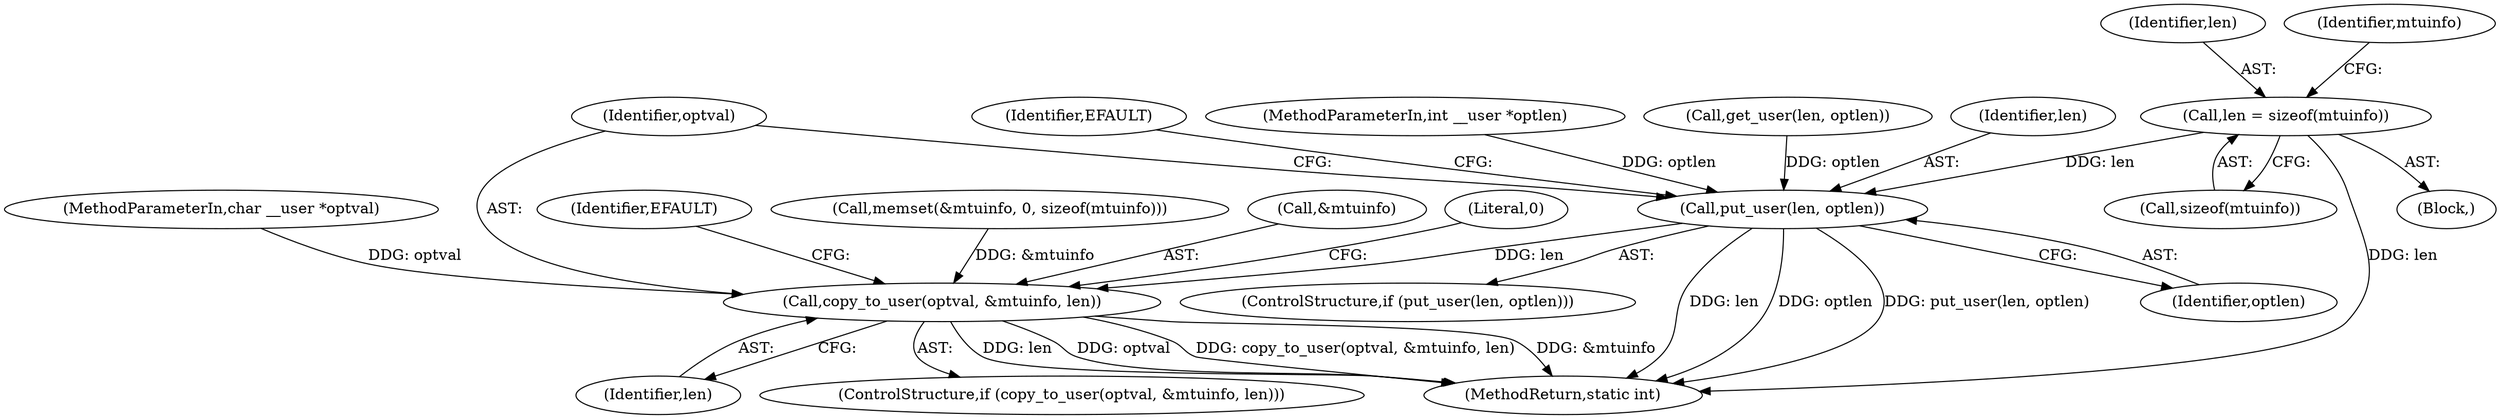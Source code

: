 digraph "0_linux_45f6fad84cc305103b28d73482b344d7f5b76f39_10@API" {
"1000710" [label="(Call,len = sizeof(mtuinfo))"];
"1000743" [label="(Call,put_user(len, optlen))"];
"1000750" [label="(Call,copy_to_user(optval, &mtuinfo, len))"];
"1000742" [label="(ControlStructure,if (put_user(len, optlen)))"];
"1000754" [label="(Identifier,len)"];
"1000757" [label="(Identifier,EFAULT)"];
"1000759" [label="(Literal,0)"];
"1000710" [label="(Call,len = sizeof(mtuinfo))"];
"1000106" [label="(MethodParameterIn,char __user *optval)"];
"1000751" [label="(Identifier,optval)"];
"1000743" [label="(Call,put_user(len, optlen))"];
"1000749" [label="(ControlStructure,if (copy_to_user(optval, &mtuinfo, len)))"];
"1000748" [label="(Identifier,EFAULT)"];
"1000750" [label="(Call,copy_to_user(optval, &mtuinfo, len))"];
"1000712" [label="(Call,sizeof(mtuinfo))"];
"1001039" [label="(MethodReturn,static int)"];
"1000107" [label="(MethodParameterIn,int __user *optlen)"];
"1000745" [label="(Identifier,optlen)"];
"1000711" [label="(Identifier,len)"];
"1000714" [label="(Call,memset(&mtuinfo, 0, sizeof(mtuinfo)))"];
"1000699" [label="(Block,)"];
"1000716" [label="(Identifier,mtuinfo)"];
"1000752" [label="(Call,&mtuinfo)"];
"1000127" [label="(Call,get_user(len, optlen))"];
"1000744" [label="(Identifier,len)"];
"1000710" -> "1000699"  [label="AST: "];
"1000710" -> "1000712"  [label="CFG: "];
"1000711" -> "1000710"  [label="AST: "];
"1000712" -> "1000710"  [label="AST: "];
"1000716" -> "1000710"  [label="CFG: "];
"1000710" -> "1001039"  [label="DDG: len"];
"1000710" -> "1000743"  [label="DDG: len"];
"1000743" -> "1000742"  [label="AST: "];
"1000743" -> "1000745"  [label="CFG: "];
"1000744" -> "1000743"  [label="AST: "];
"1000745" -> "1000743"  [label="AST: "];
"1000748" -> "1000743"  [label="CFG: "];
"1000751" -> "1000743"  [label="CFG: "];
"1000743" -> "1001039"  [label="DDG: len"];
"1000743" -> "1001039"  [label="DDG: optlen"];
"1000743" -> "1001039"  [label="DDG: put_user(len, optlen)"];
"1000127" -> "1000743"  [label="DDG: optlen"];
"1000107" -> "1000743"  [label="DDG: optlen"];
"1000743" -> "1000750"  [label="DDG: len"];
"1000750" -> "1000749"  [label="AST: "];
"1000750" -> "1000754"  [label="CFG: "];
"1000751" -> "1000750"  [label="AST: "];
"1000752" -> "1000750"  [label="AST: "];
"1000754" -> "1000750"  [label="AST: "];
"1000757" -> "1000750"  [label="CFG: "];
"1000759" -> "1000750"  [label="CFG: "];
"1000750" -> "1001039"  [label="DDG: len"];
"1000750" -> "1001039"  [label="DDG: optval"];
"1000750" -> "1001039"  [label="DDG: copy_to_user(optval, &mtuinfo, len)"];
"1000750" -> "1001039"  [label="DDG: &mtuinfo"];
"1000106" -> "1000750"  [label="DDG: optval"];
"1000714" -> "1000750"  [label="DDG: &mtuinfo"];
}
